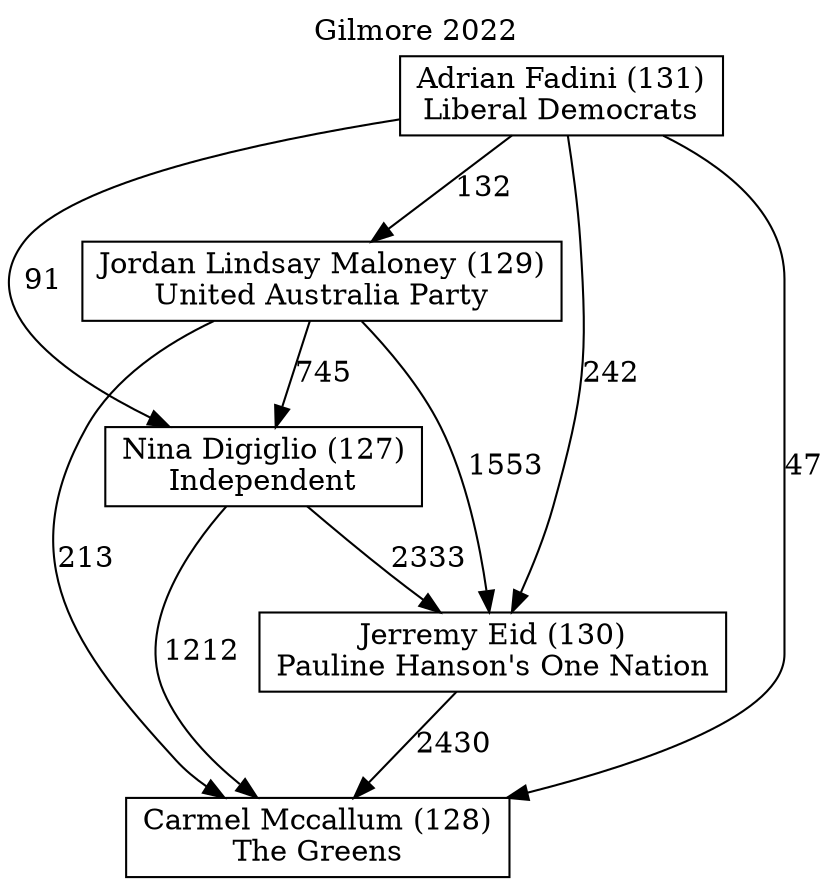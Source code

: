 // House preference flow
digraph "Carmel Mccallum (128)_Gilmore_2022" {
	graph [label="Gilmore 2022" labelloc=t mclimit=10]
	node [shape=box]
	"Carmel Mccallum (128)" [label="Carmel Mccallum (128)
The Greens"]
	"Jordan Lindsay Maloney (129)" [label="Jordan Lindsay Maloney (129)
United Australia Party"]
	"Jerremy Eid (130)" [label="Jerremy Eid (130)
Pauline Hanson's One Nation"]
	"Nina Digiglio (127)" [label="Nina Digiglio (127)
Independent"]
	"Adrian Fadini (131)" [label="Adrian Fadini (131)
Liberal Democrats"]
	"Adrian Fadini (131)" -> "Nina Digiglio (127)" [label=91]
	"Adrian Fadini (131)" -> "Jerremy Eid (130)" [label=242]
	"Jordan Lindsay Maloney (129)" -> "Nina Digiglio (127)" [label=745]
	"Adrian Fadini (131)" -> "Carmel Mccallum (128)" [label=47]
	"Jordan Lindsay Maloney (129)" -> "Carmel Mccallum (128)" [label=213]
	"Nina Digiglio (127)" -> "Jerremy Eid (130)" [label=2333]
	"Jerremy Eid (130)" -> "Carmel Mccallum (128)" [label=2430]
	"Nina Digiglio (127)" -> "Carmel Mccallum (128)" [label=1212]
	"Adrian Fadini (131)" -> "Jordan Lindsay Maloney (129)" [label=132]
	"Jordan Lindsay Maloney (129)" -> "Jerremy Eid (130)" [label=1553]
}
